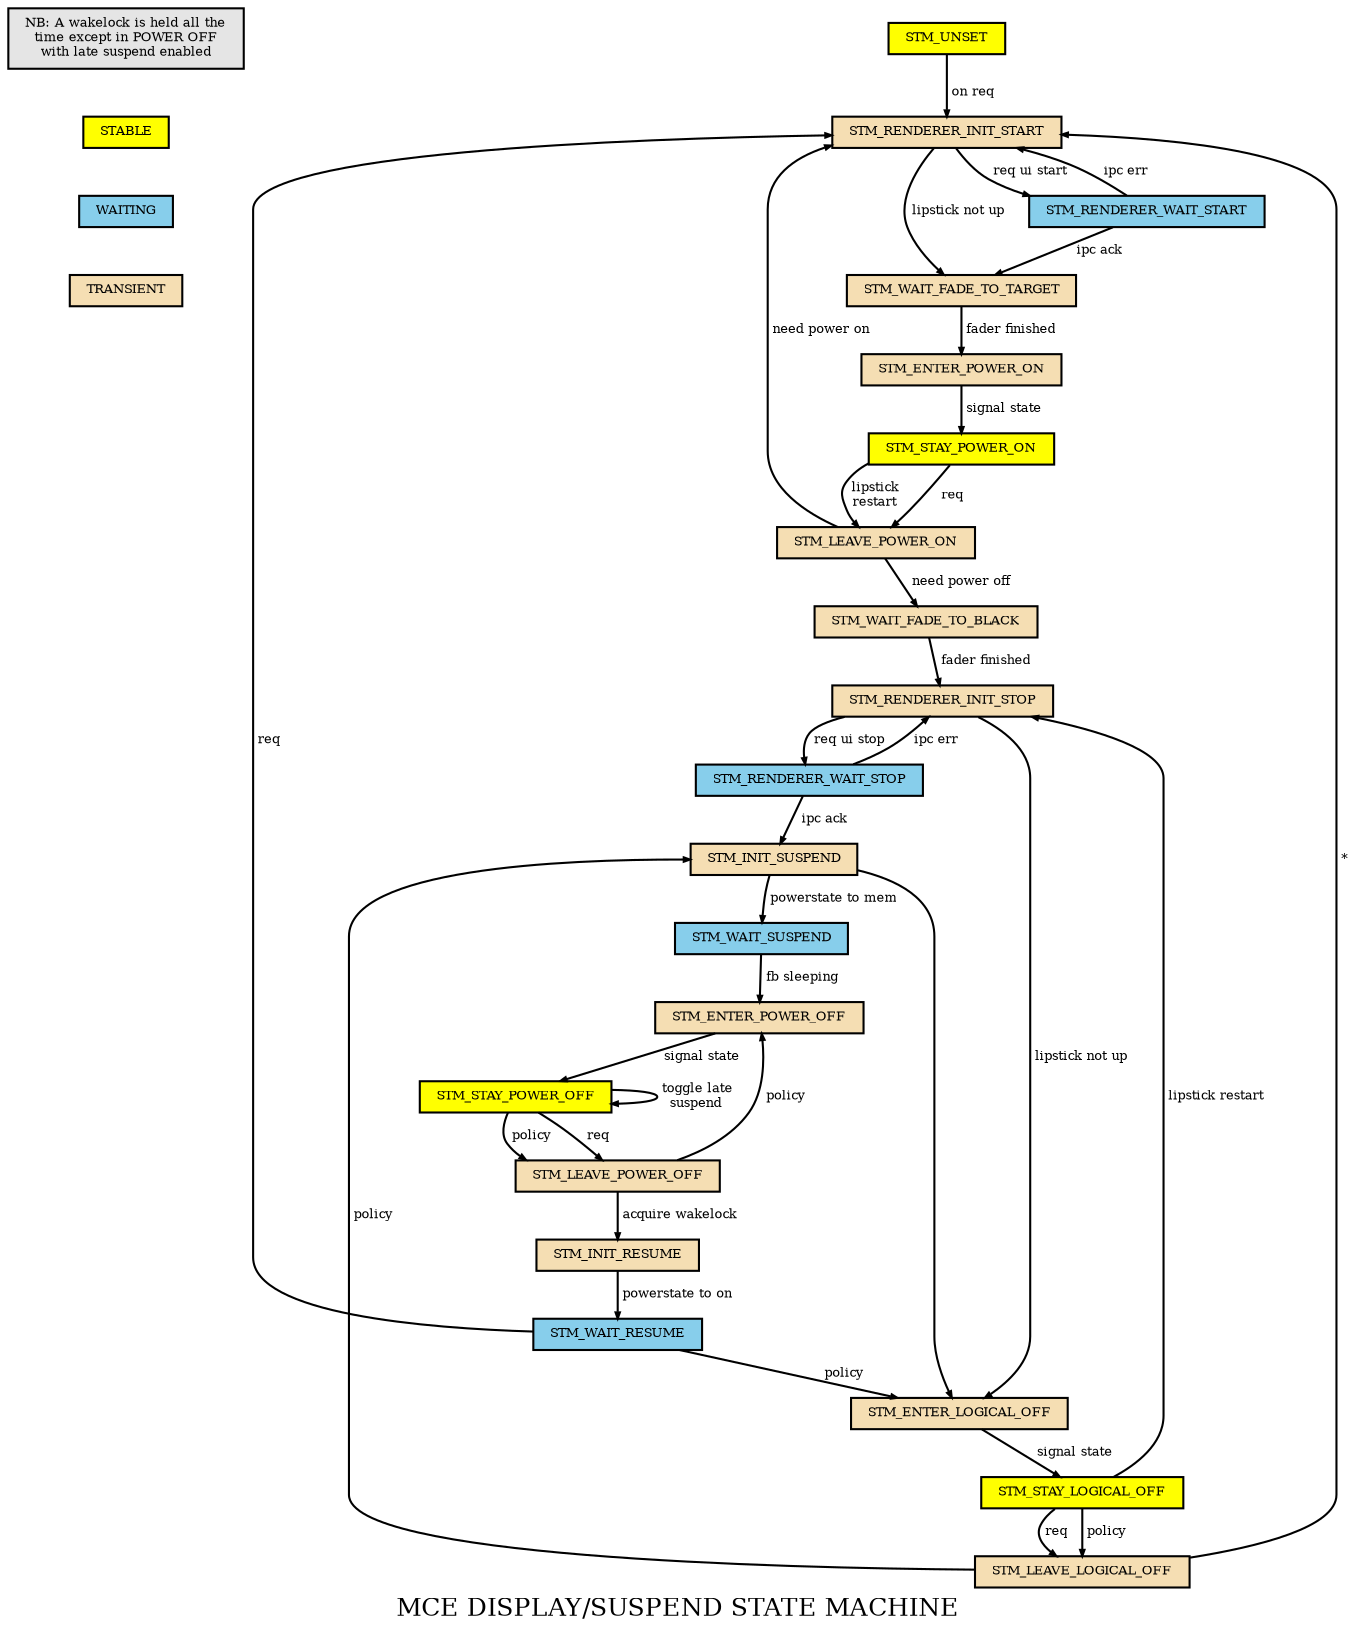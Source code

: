 /* -*- mode: c -*- */

/* Extra documentation for state transitions made from
 * mdy_stm_step() function in the mce display plugin
 */

digraph display_state_machine {
  fontsize=12;
  label = "MCE DISPLAY/SUSPEND STATE MACHINE";
  nodesep=0.3;
  ranksep=0.2;
  node[fontsize=6];
  edge[fontsize=6];
  edge[arrowsize=0.3];
  node[style=filled,fillcolor=skyblue,shape=box];
  node[width=0.00001];
  node[height=0.00001];
  // COMMENTS
  node[fillcolor=grey90];
  COMMENTS[label="NB: A wakelock is held all the\ntime except in POWER OFF\nwith late suspend enabled\n"];
  //
  // --==( STABLE )==--
  //
  node[fillcolor=yellow];
  STABLE;
  STM_UNSET;
  STM_STAY_POWER_OFF;
  STM_STAY_POWER_ON;
  STM_STAY_LOGICAL_OFF;
  //
  // --==( WAITING )==--
  //
  node[fillcolor=skyblue];
  WAITING;
  STM_WAIT_RESUME;
  STM_WAIT_SUSPEND;
  STM_RENDERER_WAIT_START;
  STM_RENDERER_WAIT_STOP;
  //
  // --==( TRANSIENT )==--
  //
  node[fillcolor=wheat];
  TRANSIENT;
  STM_LEAVE_POWER_OFF;
  STM_ENTER_POWER_OFF;
  STM_INIT_RESUME;
  STM_ENTER_LOGICAL_OFF;
  STM_LEAVE_LOGICAL_OFF;
  STM_INIT_SUSPEND;
  STM_RENDERER_INIT_START;
  STM_RENDERER_INIT_STOP;
  STM_ENTER_POWER_ON;
  STM_LEAVE_POWER_ON;
  STM_WAIT_FADE_TO_BLACK;
  STM_WAIT_FADE_TO_TARGET;
  //
  // --==( BRANCHES )==--
  //
  node[shape=point];
  //
  // --==( TRANSITIONS )==--
  //
  node[shape=oval,fillcolor=pink];

  COMMENTS->STABLE[style=invis];
  STABLE->WAITING[style=invis];
  WAITING->TRANSIENT[style=invis];

  STM_UNSET -> STM_RENDERER_INIT_START               [label=" on req"];

  STM_RENDERER_INIT_STOP -> STM_ENTER_LOGICAL_OFF    [label=" lipstick not up"];
  STM_RENDERER_INIT_STOP -> STM_RENDERER_WAIT_STOP   [label=" req ui stop"];

  STM_RENDERER_WAIT_STOP -> STM_INIT_SUSPEND         [label=" ipc ack"];
  STM_RENDERER_WAIT_STOP -> STM_RENDERER_INIT_STOP   [label=" ipc err"];

  STM_WAIT_FADE_TO_BLACK -> STM_RENDERER_INIT_STOP   [label=" fader finished"];

  STM_INIT_SUSPEND -> STM_WAIT_SUSPEND               [label=" powerstate to mem"];
  STM_INIT_SUSPEND -> STM_ENTER_LOGICAL_OFF;

  STM_WAIT_SUSPEND -> STM_ENTER_POWER_OFF            [label=" fb sleeping"];

  STM_ENTER_POWER_OFF -> STM_STAY_POWER_OFF          [label=" signal state"];

  STM_STAY_POWER_OFF -> STM_LEAVE_POWER_OFF          [label=" req"];
  STM_STAY_POWER_OFF -> STM_LEAVE_POWER_OFF          [label=" policy"];
  STM_STAY_POWER_OFF -> STM_STAY_POWER_OFF           [label=" toggle late\nsuspend\n"];

  STM_LEAVE_POWER_OFF -> STM_INIT_RESUME             [label=" acquire wakelock"];
  STM_LEAVE_POWER_OFF -> STM_ENTER_POWER_OFF         [label=" policy"];

  STM_INIT_RESUME -> STM_WAIT_RESUME                 [label=" powerstate to on"];

  STM_WAIT_RESUME -> STM_RENDERER_INIT_START         [label=" req"];
  STM_WAIT_RESUME -> STM_ENTER_LOGICAL_OFF           [label=" policy"];

  STM_RENDERER_INIT_START -> STM_WAIT_FADE_TO_TARGET [label=" lipstick not up"];
  STM_RENDERER_INIT_START -> STM_RENDERER_WAIT_START [label=" req ui start"];

  STM_RENDERER_WAIT_START -> STM_WAIT_FADE_TO_TARGET [label=" ipc ack"];
  STM_RENDERER_WAIT_START -> STM_RENDERER_INIT_START [label=" ipc err"];

  STM_WAIT_FADE_TO_TARGET -> STM_ENTER_POWER_ON      [label=" fader finished"];

  STM_ENTER_POWER_ON -> STM_STAY_POWER_ON            [label=" signal state"];

  STM_STAY_POWER_ON -> STM_LEAVE_POWER_ON            [label=" req"];

  STM_LEAVE_POWER_ON -> STM_RENDERER_INIT_START      [label=" need power on"];
  STM_LEAVE_POWER_ON -> STM_WAIT_FADE_TO_BLACK       [label=" need power off"];

  STM_ENTER_LOGICAL_OFF -> STM_STAY_LOGICAL_OFF      [label=" signal state"];

  STM_STAY_LOGICAL_OFF -> STM_LEAVE_LOGICAL_OFF      [label=" req"];
  STM_STAY_LOGICAL_OFF -> STM_LEAVE_LOGICAL_OFF      [label=" policy"];
  STM_STAY_LOGICAL_OFF -> STM_RENDERER_INIT_STOP     [label=" lipstick restart"];

  STM_LEAVE_LOGICAL_OFF -> STM_RENDERER_INIT_START   [label=" *"];
  STM_LEAVE_LOGICAL_OFF -> STM_INIT_SUSPEND          [label=" policy"];

  // lipstick restart special case (happens outside stm)
  STM_STAY_POWER_ON -> STM_LEAVE_POWER_ON            [label=" lipstick\n restart\n"];
}
